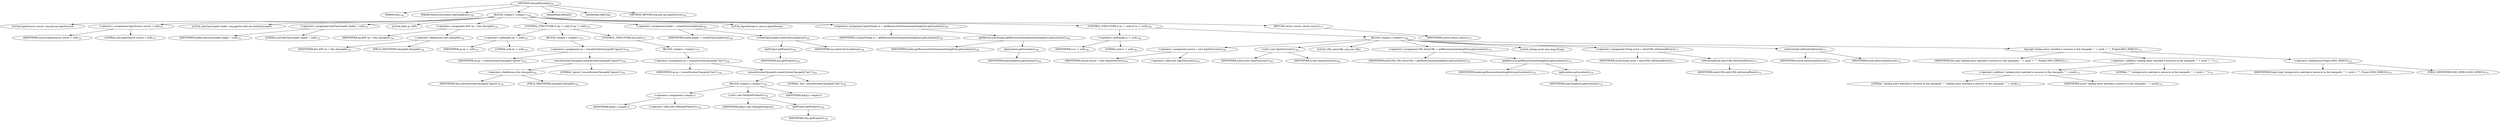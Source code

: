digraph "classpathLookup" {  
"1218" [label = <(METHOD,classpathLookup)<SUB>749</SUB>> ]
"123" [label = <(PARAM,this)<SUB>749</SUB>> ]
"1219" [label = <(PARAM,ResourceLocation matchingEntry)<SUB>749</SUB>> ]
"1220" [label = <(BLOCK,&lt;empty&gt;,&lt;empty&gt;)<SUB>749</SUB>> ]
"126" [label = <(LOCAL,InputSource source: org.xml.sax.InputSource)> ]
"1221" [label = <(&lt;operator&gt;.assignment,InputSource source = null)<SUB>751</SUB>> ]
"1222" [label = <(IDENTIFIER,source,InputSource source = null)<SUB>751</SUB>> ]
"1223" [label = <(LITERAL,null,InputSource source = null)<SUB>751</SUB>> ]
"1224" [label = <(LOCAL,AntClassLoader loader: org.apache.tools.ant.AntClassLoader)> ]
"1225" [label = <(&lt;operator&gt;.assignment,AntClassLoader loader = null)<SUB>753</SUB>> ]
"1226" [label = <(IDENTIFIER,loader,AntClassLoader loader = null)<SUB>753</SUB>> ]
"1227" [label = <(LITERAL,null,AntClassLoader loader = null)<SUB>753</SUB>> ]
"1228" [label = <(LOCAL,Path cp: ANY)> ]
"1229" [label = <(&lt;operator&gt;.assignment,ANY cp = this.classpath)<SUB>754</SUB>> ]
"1230" [label = <(IDENTIFIER,cp,ANY cp = this.classpath)<SUB>754</SUB>> ]
"1231" [label = <(&lt;operator&gt;.fieldAccess,this.classpath)<SUB>754</SUB>> ]
"1232" [label = <(IDENTIFIER,this,ANY cp = this.classpath)<SUB>754</SUB>> ]
"1233" [label = <(FIELD_IDENTIFIER,classpath,classpath)<SUB>754</SUB>> ]
"1234" [label = <(CONTROL_STRUCTURE,if (cp != null),if (cp != null))<SUB>755</SUB>> ]
"1235" [label = <(&lt;operator&gt;.notEquals,cp != null)<SUB>755</SUB>> ]
"1236" [label = <(IDENTIFIER,cp,cp != null)<SUB>755</SUB>> ]
"1237" [label = <(LITERAL,null,cp != null)<SUB>755</SUB>> ]
"1238" [label = <(BLOCK,&lt;empty&gt;,&lt;empty&gt;)<SUB>755</SUB>> ]
"1239" [label = <(&lt;operator&gt;.assignment,cp = concatSystemClasspath(&quot;ignore&quot;))<SUB>756</SUB>> ]
"1240" [label = <(IDENTIFIER,cp,cp = concatSystemClasspath(&quot;ignore&quot;))<SUB>756</SUB>> ]
"1241" [label = <(concatSystemClasspath,concatSystemClasspath(&quot;ignore&quot;))<SUB>756</SUB>> ]
"1242" [label = <(&lt;operator&gt;.fieldAccess,this.classpath)<SUB>756</SUB>> ]
"1243" [label = <(IDENTIFIER,this,concatSystemClasspath(&quot;ignore&quot;))<SUB>756</SUB>> ]
"1244" [label = <(FIELD_IDENTIFIER,classpath,classpath)<SUB>756</SUB>> ]
"1245" [label = <(LITERAL,&quot;ignore&quot;,concatSystemClasspath(&quot;ignore&quot;))<SUB>756</SUB>> ]
"1246" [label = <(CONTROL_STRUCTURE,else,else)<SUB>757</SUB>> ]
"1247" [label = <(BLOCK,&lt;empty&gt;,&lt;empty&gt;)<SUB>757</SUB>> ]
"1248" [label = <(&lt;operator&gt;.assignment,cp = concatSystemClasspath(&quot;last&quot;))<SUB>758</SUB>> ]
"1249" [label = <(IDENTIFIER,cp,cp = concatSystemClasspath(&quot;last&quot;))<SUB>758</SUB>> ]
"1250" [label = <(concatSystemClasspath,concatSystemClasspath(&quot;last&quot;))<SUB>758</SUB>> ]
"1251" [label = <(BLOCK,&lt;empty&gt;,&lt;empty&gt;)<SUB>758</SUB>> ]
"1252" [label = <(&lt;operator&gt;.assignment,&lt;empty&gt;)> ]
"1253" [label = <(IDENTIFIER,$obj21,&lt;empty&gt;)> ]
"1254" [label = <(&lt;operator&gt;.alloc,new Path(getProject()))<SUB>758</SUB>> ]
"1255" [label = <(&lt;init&gt;,new Path(getProject()))<SUB>758</SUB>> ]
"1256" [label = <(IDENTIFIER,$obj21,new Path(getProject()))> ]
"1257" [label = <(getProject,getProject())<SUB>758</SUB>> ]
"122" [label = <(IDENTIFIER,this,getProject())<SUB>758</SUB>> ]
"1258" [label = <(IDENTIFIER,$obj21,&lt;empty&gt;)> ]
"1259" [label = <(LITERAL,&quot;last&quot;,concatSystemClasspath(&quot;last&quot;))<SUB>758</SUB>> ]
"1260" [label = <(&lt;operator&gt;.assignment,loader = createClassLoader(cp))<SUB>760</SUB>> ]
"1261" [label = <(IDENTIFIER,loader,loader = createClassLoader(cp))<SUB>760</SUB>> ]
"1262" [label = <(createClassLoader,createClassLoader(cp))<SUB>760</SUB>> ]
"1263" [label = <(getProject,getProject())<SUB>760</SUB>> ]
"124" [label = <(IDENTIFIER,this,getProject())<SUB>760</SUB>> ]
"1264" [label = <(IDENTIFIER,cp,createClassLoader(cp))<SUB>760</SUB>> ]
"1265" [label = <(LOCAL,InputStream is: java.io.InputStream)> ]
"1266" [label = <(&lt;operator&gt;.assignment,InputStream is = getResourceAsStream(matchingEntry.getLocation()))<SUB>765</SUB>> ]
"1267" [label = <(IDENTIFIER,is,InputStream is = getResourceAsStream(matchingEntry.getLocation()))<SUB>765</SUB>> ]
"1268" [label = <(getResourceAsStream,getResourceAsStream(matchingEntry.getLocation()))<SUB>766</SUB>> ]
"1269" [label = <(IDENTIFIER,loader,getResourceAsStream(matchingEntry.getLocation()))<SUB>766</SUB>> ]
"1270" [label = <(getLocation,getLocation())<SUB>766</SUB>> ]
"1271" [label = <(IDENTIFIER,matchingEntry,getLocation())<SUB>766</SUB>> ]
"1272" [label = <(CONTROL_STRUCTURE,if (is != null),if (is != null))<SUB>768</SUB>> ]
"1273" [label = <(&lt;operator&gt;.notEquals,is != null)<SUB>768</SUB>> ]
"1274" [label = <(IDENTIFIER,is,is != null)<SUB>768</SUB>> ]
"1275" [label = <(LITERAL,null,is != null)<SUB>768</SUB>> ]
"1276" [label = <(BLOCK,&lt;empty&gt;,&lt;empty&gt;)<SUB>768</SUB>> ]
"1277" [label = <(&lt;operator&gt;.assignment,source = new InputSource(is))<SUB>769</SUB>> ]
"1278" [label = <(IDENTIFIER,source,source = new InputSource(is))<SUB>769</SUB>> ]
"1279" [label = <(&lt;operator&gt;.alloc,new InputSource(is))<SUB>769</SUB>> ]
"1280" [label = <(&lt;init&gt;,new InputSource(is))<SUB>769</SUB>> ]
"125" [label = <(IDENTIFIER,source,new InputSource(is))<SUB>769</SUB>> ]
"1281" [label = <(IDENTIFIER,is,new InputSource(is))<SUB>769</SUB>> ]
"1282" [label = <(LOCAL,URL entryURL: java.net.URL)> ]
"1283" [label = <(&lt;operator&gt;.assignment,URL entryURL = getResource(matchingEntry.getLocation()))<SUB>770</SUB>> ]
"1284" [label = <(IDENTIFIER,entryURL,URL entryURL = getResource(matchingEntry.getLocation()))<SUB>770</SUB>> ]
"1285" [label = <(getResource,getResource(matchingEntry.getLocation()))<SUB>770</SUB>> ]
"1286" [label = <(IDENTIFIER,loader,getResource(matchingEntry.getLocation()))<SUB>770</SUB>> ]
"1287" [label = <(getLocation,getLocation())<SUB>770</SUB>> ]
"1288" [label = <(IDENTIFIER,matchingEntry,getLocation())<SUB>770</SUB>> ]
"1289" [label = <(LOCAL,String sysid: java.lang.String)> ]
"1290" [label = <(&lt;operator&gt;.assignment,String sysid = entryURL.toExternalForm())<SUB>771</SUB>> ]
"1291" [label = <(IDENTIFIER,sysid,String sysid = entryURL.toExternalForm())<SUB>771</SUB>> ]
"1292" [label = <(toExternalForm,entryURL.toExternalForm())<SUB>771</SUB>> ]
"1293" [label = <(IDENTIFIER,entryURL,entryURL.toExternalForm())<SUB>771</SUB>> ]
"1294" [label = <(setSystemId,setSystemId(sysid))<SUB>772</SUB>> ]
"1295" [label = <(IDENTIFIER,source,setSystemId(sysid))<SUB>772</SUB>> ]
"1296" [label = <(IDENTIFIER,sysid,setSystemId(sysid))<SUB>772</SUB>> ]
"1297" [label = <(log,log(&quot;catalog entry matched a resource in the classpath: '&quot; + sysid + &quot;'&quot;, Project.MSG_DEBUG))<SUB>773</SUB>> ]
"127" [label = <(IDENTIFIER,this,log(&quot;catalog entry matched a resource in the classpath: '&quot; + sysid + &quot;'&quot;, Project.MSG_DEBUG))<SUB>773</SUB>> ]
"1298" [label = <(&lt;operator&gt;.addition,&quot;catalog entry matched a resource in the classpath: '&quot; + sysid + &quot;'&quot;)<SUB>773</SUB>> ]
"1299" [label = <(&lt;operator&gt;.addition,&quot;catalog entry matched a resource in the classpath: '&quot; + sysid)<SUB>773</SUB>> ]
"1300" [label = <(LITERAL,&quot;catalog entry matched a resource in the classpath: '&quot;,&quot;catalog entry matched a resource in the classpath: '&quot; + sysid)<SUB>773</SUB>> ]
"1301" [label = <(IDENTIFIER,sysid,&quot;catalog entry matched a resource in the classpath: '&quot; + sysid)<SUB>774</SUB>> ]
"1302" [label = <(LITERAL,&quot;'&quot;,&quot;catalog entry matched a resource in the classpath: '&quot; + sysid + &quot;'&quot;)<SUB>774</SUB>> ]
"1303" [label = <(&lt;operator&gt;.fieldAccess,Project.MSG_DEBUG)<SUB>774</SUB>> ]
"1304" [label = <(IDENTIFIER,Project,log(&quot;catalog entry matched a resource in the classpath: '&quot; + sysid + &quot;'&quot;, Project.MSG_DEBUG))<SUB>774</SUB>> ]
"1305" [label = <(FIELD_IDENTIFIER,MSG_DEBUG,MSG_DEBUG)<SUB>774</SUB>> ]
"1306" [label = <(RETURN,return source;,return source;)<SUB>777</SUB>> ]
"1307" [label = <(IDENTIFIER,source,return source;)<SUB>777</SUB>> ]
"1308" [label = <(MODIFIER,PRIVATE)> ]
"1309" [label = <(MODIFIER,VIRTUAL)> ]
"1310" [label = <(METHOD_RETURN,org.xml.sax.InputSource)<SUB>749</SUB>> ]
  "1218" -> "123" 
  "1218" -> "1219" 
  "1218" -> "1220" 
  "1218" -> "1308" 
  "1218" -> "1309" 
  "1218" -> "1310" 
  "1220" -> "126" 
  "1220" -> "1221" 
  "1220" -> "1224" 
  "1220" -> "1225" 
  "1220" -> "1228" 
  "1220" -> "1229" 
  "1220" -> "1234" 
  "1220" -> "1260" 
  "1220" -> "1265" 
  "1220" -> "1266" 
  "1220" -> "1272" 
  "1220" -> "1306" 
  "1221" -> "1222" 
  "1221" -> "1223" 
  "1225" -> "1226" 
  "1225" -> "1227" 
  "1229" -> "1230" 
  "1229" -> "1231" 
  "1231" -> "1232" 
  "1231" -> "1233" 
  "1234" -> "1235" 
  "1234" -> "1238" 
  "1234" -> "1246" 
  "1235" -> "1236" 
  "1235" -> "1237" 
  "1238" -> "1239" 
  "1239" -> "1240" 
  "1239" -> "1241" 
  "1241" -> "1242" 
  "1241" -> "1245" 
  "1242" -> "1243" 
  "1242" -> "1244" 
  "1246" -> "1247" 
  "1247" -> "1248" 
  "1248" -> "1249" 
  "1248" -> "1250" 
  "1250" -> "1251" 
  "1250" -> "1259" 
  "1251" -> "1252" 
  "1251" -> "1255" 
  "1251" -> "1258" 
  "1252" -> "1253" 
  "1252" -> "1254" 
  "1255" -> "1256" 
  "1255" -> "1257" 
  "1257" -> "122" 
  "1260" -> "1261" 
  "1260" -> "1262" 
  "1262" -> "1263" 
  "1262" -> "1264" 
  "1263" -> "124" 
  "1266" -> "1267" 
  "1266" -> "1268" 
  "1268" -> "1269" 
  "1268" -> "1270" 
  "1270" -> "1271" 
  "1272" -> "1273" 
  "1272" -> "1276" 
  "1273" -> "1274" 
  "1273" -> "1275" 
  "1276" -> "1277" 
  "1276" -> "1280" 
  "1276" -> "1282" 
  "1276" -> "1283" 
  "1276" -> "1289" 
  "1276" -> "1290" 
  "1276" -> "1294" 
  "1276" -> "1297" 
  "1277" -> "1278" 
  "1277" -> "1279" 
  "1280" -> "125" 
  "1280" -> "1281" 
  "1283" -> "1284" 
  "1283" -> "1285" 
  "1285" -> "1286" 
  "1285" -> "1287" 
  "1287" -> "1288" 
  "1290" -> "1291" 
  "1290" -> "1292" 
  "1292" -> "1293" 
  "1294" -> "1295" 
  "1294" -> "1296" 
  "1297" -> "127" 
  "1297" -> "1298" 
  "1297" -> "1303" 
  "1298" -> "1299" 
  "1298" -> "1302" 
  "1299" -> "1300" 
  "1299" -> "1301" 
  "1303" -> "1304" 
  "1303" -> "1305" 
  "1306" -> "1307" 
}
